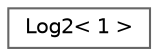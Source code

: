 digraph "类继承关系图"
{
 // LATEX_PDF_SIZE
  bgcolor="transparent";
  edge [fontname=Helvetica,fontsize=10,labelfontname=Helvetica,labelfontsize=10];
  node [fontname=Helvetica,fontsize=10,shape=box,height=0.2,width=0.4];
  rankdir="LR";
  Node0 [id="Node000000",label="Log2\< 1 \>",height=0.2,width=0.4,color="grey40", fillcolor="white", style="filled",URL="$struct_log2_3_011_01_4.html",tooltip=" "];
}
